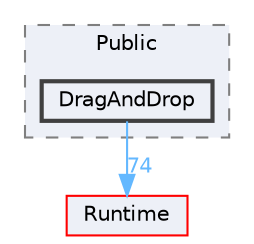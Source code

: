 digraph "DragAndDrop"
{
 // INTERACTIVE_SVG=YES
 // LATEX_PDF_SIZE
  bgcolor="transparent";
  edge [fontname=Helvetica,fontsize=10,labelfontname=Helvetica,labelfontsize=10];
  node [fontname=Helvetica,fontsize=10,shape=box,height=0.2,width=0.4];
  compound=true
  subgraph clusterdir_978a81d20f5a53c90067a06992956062 {
    graph [ bgcolor="#edf0f7", pencolor="grey50", label="Public", fontname=Helvetica,fontsize=10 style="filled,dashed", URL="dir_978a81d20f5a53c90067a06992956062.html",tooltip=""]
  dir_278d55fa59b2e32d2a766322d81a8995 [label="DragAndDrop", fillcolor="#edf0f7", color="grey25", style="filled,bold", URL="dir_278d55fa59b2e32d2a766322d81a8995.html",tooltip=""];
  }
  dir_7536b172fbd480bfd146a1b1acd6856b [label="Runtime", fillcolor="#edf0f7", color="red", style="filled", URL="dir_7536b172fbd480bfd146a1b1acd6856b.html",tooltip=""];
  dir_278d55fa59b2e32d2a766322d81a8995->dir_7536b172fbd480bfd146a1b1acd6856b [headlabel="74", labeldistance=1.5 headhref="dir_000344_000984.html" href="dir_000344_000984.html" color="steelblue1" fontcolor="steelblue1"];
}
